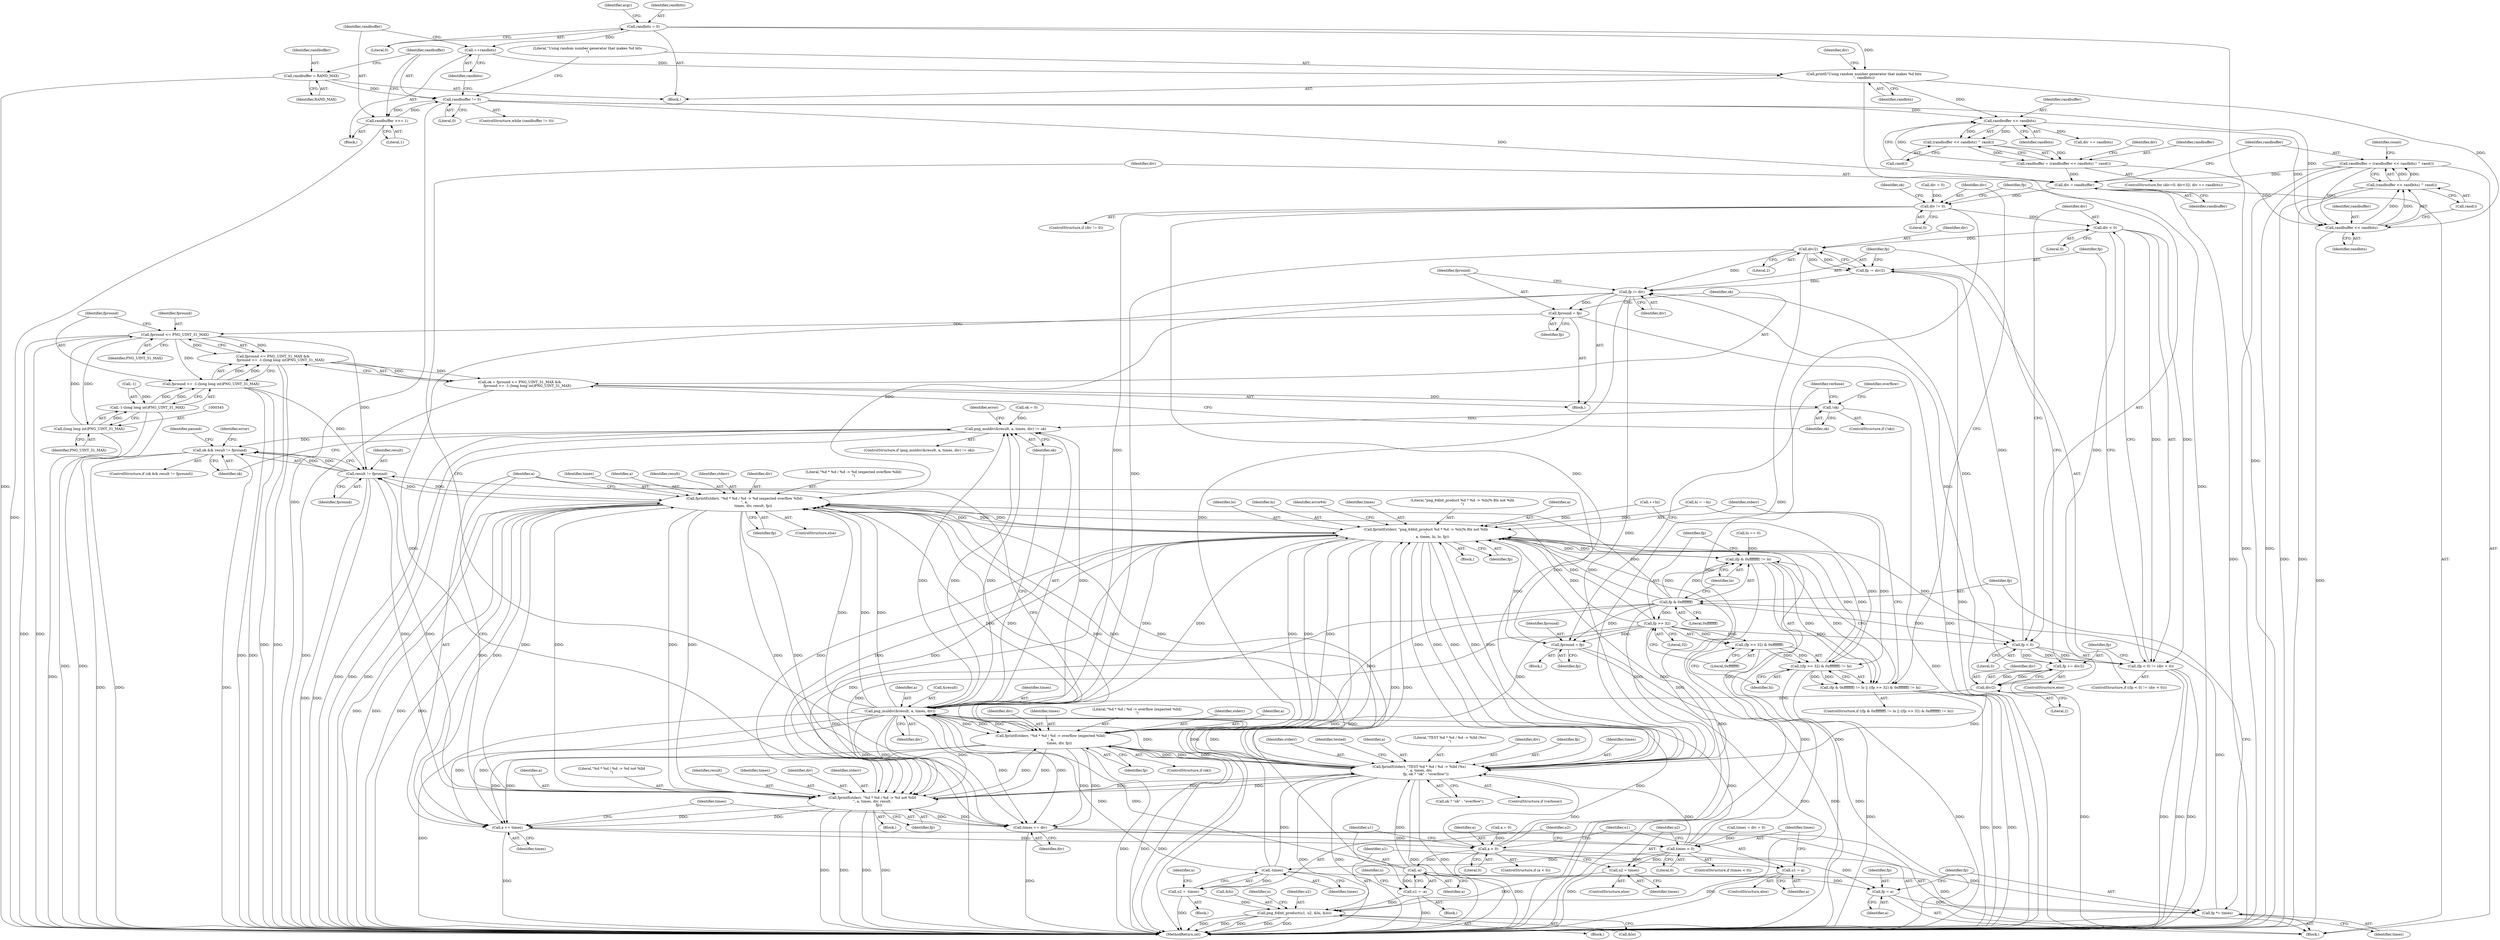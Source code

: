 digraph "0_Android_9d4853418ab2f754c2b63e091c29c5529b8b86ca_155@API" {
"1000435" [label="(Call,div = randbuffer)"];
"1000438" [label="(Call,randbuffer = (randbuffer << randbits) ^ rand())"];
"1000440" [label="(Call,(randbuffer << randbits) ^ rand())"];
"1000441" [label="(Call,randbuffer << randbits)"];
"1000160" [label="(Call,randbuffer != 0)"];
"1000156" [label="(Call,randbuffer = RAND_MAX)"];
"1000166" [label="(Call,randbuffer >>= 1)"];
"1000182" [label="(Call,randbuffer = (randbuffer << randbits) ^ rand())"];
"1000184" [label="(Call,(randbuffer << randbits) ^ rand())"];
"1000185" [label="(Call,randbuffer << randbits)"];
"1000169" [label="(Call,printf(\"Using random number generator that makes %d bits\n\", randbits))"];
"1000135" [label="(Call,randbits = 0)"];
"1000164" [label="(Call,++randbits)"];
"1000304" [label="(Call,div != 0)"];
"1000313" [label="(Call,div < 0)"];
"1000309" [label="(Call,(fp < 0) != (div < 0))"];
"1000318" [label="(Call,div/2)"];
"1000316" [label="(Call,fp -= div/2)"];
"1000327" [label="(Call,fp /= div)"];
"1000330" [label="(Call,fpround = fp)"];
"1000336" [label="(Call,fpround <= PNG_UINT_31_MAX)"];
"1000335" [label="(Call,fpround <= PNG_UINT_31_MAX &&\n              fpround >= -1-(long long int)PNG_UINT_31_MAX)"];
"1000333" [label="(Call,ok = fpround <= PNG_UINT_31_MAX &&\n              fpround >= -1-(long long int)PNG_UINT_31_MAX)"];
"1000348" [label="(Call,!ok)"];
"1000379" [label="(Call,png_muldiv(&result, a, times, div) != ok)"];
"1000410" [label="(Call,ok && result != fpround)"];
"1000339" [label="(Call,fpround >= -1-(long long int)PNG_UINT_31_MAX)"];
"1000412" [label="(Call,result != fpround)"];
"1000400" [label="(Call,fprintf(stderr, \"%d * %d / %d -> %d (expected overflow %lld)\n\", a,\n                times, div, result, fp))"];
"1000293" [label="(Call,fprintf(stderr, \"png_64bit_product %d * %d -> %lx|%.8lx not %llx\n\",\n            a, times, hi, lo, fp))"];
"1000280" [label="(Call,(fp & 0xffffffff) != lo)"];
"1000279" [label="(Call,(fp & 0xffffffff) != lo || ((fp >> 32) & 0xffffffff) != hi)"];
"1000285" [label="(Call,((fp >> 32) & 0xffffffff) != hi)"];
"1000310" [label="(Call,fp < 0)"];
"1000322" [label="(Call,fp += div/2)"];
"1000360" [label="(Call,fpround = fp)"];
"1000365" [label="(Call,fprintf(stderr, \"TEST %d * %d / %d -> %lld (%s)\n\", a, times, div,\n            fp, ok ? \"ok\" : \"overflow\"))"];
"1000380" [label="(Call,png_muldiv(&result, a, times, div))"];
"1000392" [label="(Call,fprintf(stderr, \"%d * %d / %d -> overflow (expected %lld)\n\", a,\n                times, div, fp))"];
"1000418" [label="(Call,fprintf(stderr, \"%d * %d / %d -> %d not %lld\n\", a, times, div, result,\n            fp))"];
"1000429" [label="(Call,a += times)"];
"1000213" [label="(Call,a < 0)"];
"1000219" [label="(Call,-a)"];
"1000217" [label="(Call,u1 = -a)"];
"1000245" [label="(Call,png_64bit_product(u1, u2, &hi, &lo))"];
"1000272" [label="(Call,fp = a)"];
"1000275" [label="(Call,fp *= times)"];
"1000281" [label="(Call,fp & 0xffffffff)"];
"1000287" [label="(Call,fp >> 32)"];
"1000286" [label="(Call,(fp >> 32) & 0xffffffff)"];
"1000225" [label="(Call,u1 = a)"];
"1000432" [label="(Call,times += div)"];
"1000229" [label="(Call,times < 0)"];
"1000235" [label="(Call,-times)"];
"1000233" [label="(Call,u2 = -times)"];
"1000242" [label="(Call,u2 = times)"];
"1000344" [label="(Call,(long long int)PNG_UINT_31_MAX)"];
"1000341" [label="(Call,-1-(long long int)PNG_UINT_31_MAX)"];
"1000324" [label="(Call,div/2)"];
"1000431" [label="(Identifier,times)"];
"1000414" [label="(Identifier,fpround)"];
"1000340" [label="(Identifier,fpround)"];
"1000443" [label="(Identifier,randbits)"];
"1000225" [label="(Call,u1 = a)"];
"1000276" [label="(Identifier,fp)"];
"1000438" [label="(Call,randbuffer = (randbuffer << randbits) ^ rand())"];
"1000172" [label="(ControlStructure,for (div=0; div<32; div += randbits))"];
"1000430" [label="(Identifier,a)"];
"1000435" [label="(Call,div = randbuffer)"];
"1000281" [label="(Call,fp & 0xffffffff)"];
"1000113" [label="(Block,)"];
"1000270" [label="(Call,++hi)"];
"1000234" [label="(Identifier,u2)"];
"1000180" [label="(Identifier,div)"];
"1000162" [label="(Literal,0)"];
"1000248" [label="(Call,&hi)"];
"1000314" [label="(Identifier,div)"];
"1000351" [label="(Identifier,overflow)"];
"1000194" [label="(Call,div = 0)"];
"1000219" [label="(Call,-a)"];
"1000334" [label="(Identifier,ok)"];
"1000198" [label="(Block,)"];
"1000378" [label="(ControlStructure,if (png_muldiv(&result, a, times, div) != ok))"];
"1000215" [label="(Literal,0)"];
"1000137" [label="(Literal,0)"];
"1000263" [label="(Call,hi = ~hi)"];
"1000407" [label="(Identifier,fp)"];
"1000423" [label="(Identifier,div)"];
"1000242" [label="(Call,u2 = times)"];
"1000419" [label="(Identifier,stderr)"];
"1000417" [label="(Identifier,error)"];
"1000280" [label="(Call,(fp & 0xffffffff) != lo)"];
"1000436" [label="(Identifier,div)"];
"1000397" [label="(Identifier,div)"];
"1000458" [label="(MethodReturn,int)"];
"1000212" [label="(ControlStructure,if (a < 0))"];
"1000253" [label="(Identifier,n)"];
"1000188" [label="(Call,rand())"];
"1000355" [label="(Identifier,ok)"];
"1000403" [label="(Identifier,a)"];
"1000311" [label="(Identifier,fp)"];
"1000321" [label="(ControlStructure,else)"];
"1000421" [label="(Identifier,a)"];
"1000384" [label="(Identifier,times)"];
"1000226" [label="(Identifier,u1)"];
"1000285" [label="(Call,((fp >> 32) & 0xffffffff) != hi)"];
"1000275" [label="(Call,fp *= times)"];
"1000406" [label="(Identifier,result)"];
"1000377" [label="(Identifier,tested)"];
"1000224" [label="(ControlStructure,else)"];
"1000182" [label="(Call,randbuffer = (randbuffer << randbits) ^ rand())"];
"1000320" [label="(Literal,2)"];
"1000361" [label="(Identifier,fpround)"];
"1000368" [label="(Identifier,a)"];
"1000447" [label="(Identifier,count)"];
"1000246" [label="(Identifier,u1)"];
"1000243" [label="(Identifier,u2)"];
"1000316" [label="(Call,fp -= div/2)"];
"1000367" [label="(Literal,\"TEST %d * %d / %d -> %lld (%s)\n\")"];
"1000165" [label="(Identifier,randbits)"];
"1000309" [label="(Call,(fp < 0) != (div < 0))"];
"1000331" [label="(Identifier,fpround)"];
"1000222" [label="(Identifier,n)"];
"1000362" [label="(Identifier,fp)"];
"1000279" [label="(Call,(fp & 0xffffffff) != lo || ((fp >> 32) & 0xffffffff) != hi)"];
"1000247" [label="(Identifier,u2)"];
"1000289" [label="(Literal,32)"];
"1000342" [label="(Call,-1)"];
"1000313" [label="(Call,div < 0)"];
"1000216" [label="(Block,)"];
"1000360" [label="(Call,fpround = fp)"];
"1000434" [label="(Identifier,div)"];
"1000439" [label="(Identifier,randbuffer)"];
"1000442" [label="(Identifier,randbuffer)"];
"1000372" [label="(Call,ok ? \"ok\" : \"overflow\")"];
"1000319" [label="(Identifier,div)"];
"1000326" [label="(Literal,2)"];
"1000145" [label="(Identifier,argc)"];
"1000415" [label="(Block,)"];
"1000433" [label="(Identifier,times)"];
"1000168" [label="(Literal,1)"];
"1000401" [label="(Identifier,stderr)"];
"1000429" [label="(Call,a += times)"];
"1000357" [label="(Block,)"];
"1000220" [label="(Identifier,a)"];
"1000161" [label="(Identifier,randbuffer)"];
"1000304" [label="(Call,div != 0)"];
"1000286" [label="(Call,(fp >> 32) & 0xffffffff)"];
"1000156" [label="(Call,randbuffer = RAND_MAX)"];
"1000273" [label="(Identifier,fp)"];
"1000227" [label="(Identifier,a)"];
"1000312" [label="(Literal,0)"];
"1000315" [label="(Literal,0)"];
"1000370" [label="(Identifier,div)"];
"1000267" [label="(Call,lo == 0)"];
"1000338" [label="(Identifier,PNG_UINT_31_MAX)"];
"1000163" [label="(Block,)"];
"1000392" [label="(Call,fprintf(stderr, \"%d * %d / %d -> overflow (expected %lld)\n\", a,\n                times, div, fp))"];
"1000441" [label="(Call,randbuffer << randbits)"];
"1000250" [label="(Call,&lo)"];
"1000432" [label="(Call,times += div)"];
"1000297" [label="(Identifier,times)"];
"1000328" [label="(Identifier,fp)"];
"1000396" [label="(Identifier,times)"];
"1000327" [label="(Call,fp /= div)"];
"1000295" [label="(Literal,\"png_64bit_product %d * %d -> %lx|%.8lx not %llx\n\")"];
"1000440" [label="(Call,(randbuffer << randbits) ^ rand())"];
"1000332" [label="(Identifier,fp)"];
"1000333" [label="(Call,ok = fpround <= PNG_UINT_31_MAX &&\n              fpround >= -1-(long long int)PNG_UINT_31_MAX)"];
"1000278" [label="(ControlStructure,if ((fp & 0xffffffff) != lo || ((fp >> 32) & 0xffffffff) != hi))"];
"1000192" [label="(Call,times = div = 0)"];
"1000383" [label="(Identifier,a)"];
"1000318" [label="(Call,div/2)"];
"1000228" [label="(ControlStructure,if (times < 0))"];
"1000236" [label="(Identifier,times)"];
"1000277" [label="(Identifier,times)"];
"1000230" [label="(Identifier,times)"];
"1000187" [label="(Identifier,randbits)"];
"1000411" [label="(Identifier,ok)"];
"1000418" [label="(Call,fprintf(stderr, \"%d * %d / %d -> %d not %lld\n\", a, times, div, result,\n            fp))"];
"1000233" [label="(Call,u2 = -times)"];
"1000294" [label="(Identifier,stderr)"];
"1000282" [label="(Identifier,fp)"];
"1000158" [label="(Identifier,RAND_MAX)"];
"1000305" [label="(Identifier,div)"];
"1000363" [label="(ControlStructure,if (verbose))"];
"1000292" [label="(Block,)"];
"1000232" [label="(Block,)"];
"1000335" [label="(Call,fpround <= PNG_UINT_31_MAX &&\n              fpround >= -1-(long long int)PNG_UINT_31_MAX)"];
"1000274" [label="(Identifier,a)"];
"1000218" [label="(Identifier,u1)"];
"1000380" [label="(Call,png_muldiv(&result, a, times, div))"];
"1000164" [label="(Call,++randbits)"];
"1000365" [label="(Call,fprintf(stderr, \"TEST %d * %d / %d -> %lld (%s)\n\", a, times, div,\n            fp, ok ? \"ok\" : \"overflow\"))"];
"1000324" [label="(Call,div/2)"];
"1000245" [label="(Call,png_64bit_product(u1, u2, &hi, &lo))"];
"1000171" [label="(Identifier,randbits)"];
"1000235" [label="(Call,-times)"];
"1000371" [label="(Identifier,fp)"];
"1000325" [label="(Identifier,div)"];
"1000308" [label="(ControlStructure,if ((fp < 0) != (div < 0)))"];
"1000238" [label="(Identifier,n)"];
"1000135" [label="(Call,randbits = 0)"];
"1000420" [label="(Literal,\"%d * %d / %d -> %d not %lld\n\")"];
"1000214" [label="(Identifier,a)"];
"1000136" [label="(Identifier,randbits)"];
"1000307" [label="(Block,)"];
"1000369" [label="(Identifier,times)"];
"1000184" [label="(Call,(randbuffer << randbits) ^ rand())"];
"1000410" [label="(Call,ok && result != fpround)"];
"1000244" [label="(Identifier,times)"];
"1000229" [label="(Call,times < 0)"];
"1000405" [label="(Identifier,div)"];
"1000166" [label="(Call,randbuffer >>= 1)"];
"1000398" [label="(Identifier,fp)"];
"1000348" [label="(Call,!ok)"];
"1000272" [label="(Call,fp = a)"];
"1000341" [label="(Call,-1-(long long int)PNG_UINT_31_MAX)"];
"1000339" [label="(Call,fpround >= -1-(long long int)PNG_UINT_31_MAX)"];
"1000170" [label="(Literal,\"Using random number generator that makes %d bits\n\")"];
"1000186" [label="(Identifier,randbuffer)"];
"1000389" [label="(Identifier,error)"];
"1000409" [label="(ControlStructure,if (ok && result != fpround))"];
"1000293" [label="(Call,fprintf(stderr, \"png_64bit_product %d * %d -> %lx|%.8lx not %llx\n\",\n            a, times, hi, lo, fp))"];
"1000300" [label="(Identifier,fp)"];
"1000306" [label="(Literal,0)"];
"1000379" [label="(Call,png_muldiv(&result, a, times, div) != ok)"];
"1000444" [label="(Call,rand())"];
"1000160" [label="(Call,randbuffer != 0)"];
"1000283" [label="(Literal,0xffffffff)"];
"1000425" [label="(Identifier,fp)"];
"1000241" [label="(ControlStructure,else)"];
"1000346" [label="(Identifier,PNG_UINT_31_MAX)"];
"1000428" [label="(Identifier,passed)"];
"1000322" [label="(Call,fp += div/2)"];
"1000349" [label="(Identifier,ok)"];
"1000413" [label="(Identifier,result)"];
"1000185" [label="(Call,randbuffer << randbits)"];
"1000330" [label="(Call,fpround = fp)"];
"1000157" [label="(Identifier,randbuffer)"];
"1000354" [label="(Call,ok = 0)"];
"1000381" [label="(Call,&result)"];
"1000179" [label="(Call,div += randbits)"];
"1000394" [label="(Literal,\"%d * %d / %d -> overflow (expected %lld)\n\")"];
"1000393" [label="(Identifier,stderr)"];
"1000288" [label="(Identifier,fp)"];
"1000183" [label="(Identifier,randbuffer)"];
"1000329" [label="(Identifier,div)"];
"1000296" [label="(Identifier,a)"];
"1000317" [label="(Identifier,fp)"];
"1000290" [label="(Literal,0xffffffff)"];
"1000231" [label="(Literal,0)"];
"1000336" [label="(Call,fpround <= PNG_UINT_31_MAX)"];
"1000402" [label="(Literal,\"%d * %d / %d -> %d (expected overflow %lld)\n\")"];
"1000399" [label="(ControlStructure,else)"];
"1000299" [label="(Identifier,lo)"];
"1000291" [label="(Identifier,hi)"];
"1000310" [label="(Call,fp < 0)"];
"1000298" [label="(Identifier,hi)"];
"1000303" [label="(ControlStructure,if (div != 0))"];
"1000424" [label="(Identifier,result)"];
"1000412" [label="(Call,result != fpround)"];
"1000169" [label="(Call,printf(\"Using random number generator that makes %d bits\n\", randbits))"];
"1000395" [label="(Identifier,a)"];
"1000437" [label="(Identifier,randbuffer)"];
"1000404" [label="(Identifier,times)"];
"1000205" [label="(Block,)"];
"1000386" [label="(Identifier,ok)"];
"1000323" [label="(Identifier,fp)"];
"1000284" [label="(Identifier,lo)"];
"1000390" [label="(ControlStructure,if (ok))"];
"1000174" [label="(Identifier,div)"];
"1000337" [label="(Identifier,fpround)"];
"1000159" [label="(ControlStructure,while (randbuffer != 0))"];
"1000344" [label="(Call,(long long int)PNG_UINT_31_MAX)"];
"1000213" [label="(Call,a < 0)"];
"1000217" [label="(Call,u1 = -a)"];
"1000347" [label="(ControlStructure,if (!ok))"];
"1000302" [label="(Identifier,error64)"];
"1000366" [label="(Identifier,stderr)"];
"1000385" [label="(Identifier,div)"];
"1000189" [label="(Call,a = 0)"];
"1000287" [label="(Call,fp >> 32)"];
"1000167" [label="(Identifier,randbuffer)"];
"1000400" [label="(Call,fprintf(stderr, \"%d * %d / %d -> %d (expected overflow %lld)\n\", a,\n                times, div, result, fp))"];
"1000364" [label="(Identifier,verbose)"];
"1000422" [label="(Identifier,times)"];
"1000435" -> "1000198"  [label="AST: "];
"1000435" -> "1000437"  [label="CFG: "];
"1000436" -> "1000435"  [label="AST: "];
"1000437" -> "1000435"  [label="AST: "];
"1000439" -> "1000435"  [label="CFG: "];
"1000435" -> "1000458"  [label="DDG: "];
"1000435" -> "1000304"  [label="DDG: "];
"1000438" -> "1000435"  [label="DDG: "];
"1000160" -> "1000435"  [label="DDG: "];
"1000182" -> "1000435"  [label="DDG: "];
"1000438" -> "1000198"  [label="AST: "];
"1000438" -> "1000440"  [label="CFG: "];
"1000439" -> "1000438"  [label="AST: "];
"1000440" -> "1000438"  [label="AST: "];
"1000447" -> "1000438"  [label="CFG: "];
"1000438" -> "1000458"  [label="DDG: "];
"1000438" -> "1000458"  [label="DDG: "];
"1000440" -> "1000438"  [label="DDG: "];
"1000440" -> "1000438"  [label="DDG: "];
"1000438" -> "1000441"  [label="DDG: "];
"1000440" -> "1000444"  [label="CFG: "];
"1000441" -> "1000440"  [label="AST: "];
"1000444" -> "1000440"  [label="AST: "];
"1000440" -> "1000458"  [label="DDG: "];
"1000440" -> "1000458"  [label="DDG: "];
"1000441" -> "1000440"  [label="DDG: "];
"1000441" -> "1000440"  [label="DDG: "];
"1000441" -> "1000443"  [label="CFG: "];
"1000442" -> "1000441"  [label="AST: "];
"1000443" -> "1000441"  [label="AST: "];
"1000444" -> "1000441"  [label="CFG: "];
"1000441" -> "1000458"  [label="DDG: "];
"1000160" -> "1000441"  [label="DDG: "];
"1000182" -> "1000441"  [label="DDG: "];
"1000169" -> "1000441"  [label="DDG: "];
"1000185" -> "1000441"  [label="DDG: "];
"1000160" -> "1000159"  [label="AST: "];
"1000160" -> "1000162"  [label="CFG: "];
"1000161" -> "1000160"  [label="AST: "];
"1000162" -> "1000160"  [label="AST: "];
"1000165" -> "1000160"  [label="CFG: "];
"1000170" -> "1000160"  [label="CFG: "];
"1000160" -> "1000458"  [label="DDG: "];
"1000156" -> "1000160"  [label="DDG: "];
"1000166" -> "1000160"  [label="DDG: "];
"1000160" -> "1000166"  [label="DDG: "];
"1000160" -> "1000185"  [label="DDG: "];
"1000156" -> "1000113"  [label="AST: "];
"1000156" -> "1000158"  [label="CFG: "];
"1000157" -> "1000156"  [label="AST: "];
"1000158" -> "1000156"  [label="AST: "];
"1000161" -> "1000156"  [label="CFG: "];
"1000156" -> "1000458"  [label="DDG: "];
"1000166" -> "1000163"  [label="AST: "];
"1000166" -> "1000168"  [label="CFG: "];
"1000167" -> "1000166"  [label="AST: "];
"1000168" -> "1000166"  [label="AST: "];
"1000161" -> "1000166"  [label="CFG: "];
"1000166" -> "1000458"  [label="DDG: "];
"1000182" -> "1000172"  [label="AST: "];
"1000182" -> "1000184"  [label="CFG: "];
"1000183" -> "1000182"  [label="AST: "];
"1000184" -> "1000182"  [label="AST: "];
"1000180" -> "1000182"  [label="CFG: "];
"1000184" -> "1000182"  [label="DDG: "];
"1000184" -> "1000182"  [label="DDG: "];
"1000182" -> "1000185"  [label="DDG: "];
"1000184" -> "1000188"  [label="CFG: "];
"1000185" -> "1000184"  [label="AST: "];
"1000188" -> "1000184"  [label="AST: "];
"1000185" -> "1000184"  [label="DDG: "];
"1000185" -> "1000184"  [label="DDG: "];
"1000185" -> "1000187"  [label="CFG: "];
"1000186" -> "1000185"  [label="AST: "];
"1000187" -> "1000185"  [label="AST: "];
"1000188" -> "1000185"  [label="CFG: "];
"1000185" -> "1000179"  [label="DDG: "];
"1000169" -> "1000185"  [label="DDG: "];
"1000169" -> "1000113"  [label="AST: "];
"1000169" -> "1000171"  [label="CFG: "];
"1000170" -> "1000169"  [label="AST: "];
"1000171" -> "1000169"  [label="AST: "];
"1000174" -> "1000169"  [label="CFG: "];
"1000169" -> "1000458"  [label="DDG: "];
"1000135" -> "1000169"  [label="DDG: "];
"1000164" -> "1000169"  [label="DDG: "];
"1000135" -> "1000113"  [label="AST: "];
"1000135" -> "1000137"  [label="CFG: "];
"1000136" -> "1000135"  [label="AST: "];
"1000137" -> "1000135"  [label="AST: "];
"1000145" -> "1000135"  [label="CFG: "];
"1000135" -> "1000458"  [label="DDG: "];
"1000135" -> "1000164"  [label="DDG: "];
"1000164" -> "1000163"  [label="AST: "];
"1000164" -> "1000165"  [label="CFG: "];
"1000165" -> "1000164"  [label="AST: "];
"1000167" -> "1000164"  [label="CFG: "];
"1000304" -> "1000303"  [label="AST: "];
"1000304" -> "1000306"  [label="CFG: "];
"1000305" -> "1000304"  [label="AST: "];
"1000306" -> "1000304"  [label="AST: "];
"1000311" -> "1000304"  [label="CFG: "];
"1000355" -> "1000304"  [label="CFG: "];
"1000304" -> "1000458"  [label="DDG: "];
"1000194" -> "1000304"  [label="DDG: "];
"1000304" -> "1000313"  [label="DDG: "];
"1000304" -> "1000365"  [label="DDG: "];
"1000304" -> "1000380"  [label="DDG: "];
"1000313" -> "1000309"  [label="AST: "];
"1000313" -> "1000315"  [label="CFG: "];
"1000314" -> "1000313"  [label="AST: "];
"1000315" -> "1000313"  [label="AST: "];
"1000309" -> "1000313"  [label="CFG: "];
"1000313" -> "1000309"  [label="DDG: "];
"1000313" -> "1000309"  [label="DDG: "];
"1000313" -> "1000318"  [label="DDG: "];
"1000313" -> "1000324"  [label="DDG: "];
"1000309" -> "1000308"  [label="AST: "];
"1000310" -> "1000309"  [label="AST: "];
"1000317" -> "1000309"  [label="CFG: "];
"1000323" -> "1000309"  [label="CFG: "];
"1000309" -> "1000458"  [label="DDG: "];
"1000309" -> "1000458"  [label="DDG: "];
"1000309" -> "1000458"  [label="DDG: "];
"1000310" -> "1000309"  [label="DDG: "];
"1000310" -> "1000309"  [label="DDG: "];
"1000318" -> "1000316"  [label="AST: "];
"1000318" -> "1000320"  [label="CFG: "];
"1000319" -> "1000318"  [label="AST: "];
"1000320" -> "1000318"  [label="AST: "];
"1000316" -> "1000318"  [label="CFG: "];
"1000318" -> "1000316"  [label="DDG: "];
"1000318" -> "1000316"  [label="DDG: "];
"1000318" -> "1000327"  [label="DDG: "];
"1000318" -> "1000365"  [label="DDG: "];
"1000318" -> "1000380"  [label="DDG: "];
"1000316" -> "1000308"  [label="AST: "];
"1000317" -> "1000316"  [label="AST: "];
"1000328" -> "1000316"  [label="CFG: "];
"1000316" -> "1000458"  [label="DDG: "];
"1000310" -> "1000316"  [label="DDG: "];
"1000316" -> "1000327"  [label="DDG: "];
"1000327" -> "1000307"  [label="AST: "];
"1000327" -> "1000329"  [label="CFG: "];
"1000328" -> "1000327"  [label="AST: "];
"1000329" -> "1000327"  [label="AST: "];
"1000331" -> "1000327"  [label="CFG: "];
"1000324" -> "1000327"  [label="DDG: "];
"1000322" -> "1000327"  [label="DDG: "];
"1000327" -> "1000330"  [label="DDG: "];
"1000327" -> "1000365"  [label="DDG: "];
"1000327" -> "1000392"  [label="DDG: "];
"1000327" -> "1000400"  [label="DDG: "];
"1000327" -> "1000418"  [label="DDG: "];
"1000330" -> "1000307"  [label="AST: "];
"1000330" -> "1000332"  [label="CFG: "];
"1000331" -> "1000330"  [label="AST: "];
"1000332" -> "1000330"  [label="AST: "];
"1000334" -> "1000330"  [label="CFG: "];
"1000330" -> "1000458"  [label="DDG: "];
"1000330" -> "1000336"  [label="DDG: "];
"1000336" -> "1000335"  [label="AST: "];
"1000336" -> "1000338"  [label="CFG: "];
"1000337" -> "1000336"  [label="AST: "];
"1000338" -> "1000336"  [label="AST: "];
"1000340" -> "1000336"  [label="CFG: "];
"1000335" -> "1000336"  [label="CFG: "];
"1000336" -> "1000458"  [label="DDG: "];
"1000336" -> "1000458"  [label="DDG: "];
"1000336" -> "1000335"  [label="DDG: "];
"1000336" -> "1000335"  [label="DDG: "];
"1000344" -> "1000336"  [label="DDG: "];
"1000336" -> "1000339"  [label="DDG: "];
"1000336" -> "1000344"  [label="DDG: "];
"1000336" -> "1000412"  [label="DDG: "];
"1000335" -> "1000333"  [label="AST: "];
"1000335" -> "1000339"  [label="CFG: "];
"1000339" -> "1000335"  [label="AST: "];
"1000333" -> "1000335"  [label="CFG: "];
"1000335" -> "1000458"  [label="DDG: "];
"1000335" -> "1000458"  [label="DDG: "];
"1000335" -> "1000333"  [label="DDG: "];
"1000335" -> "1000333"  [label="DDG: "];
"1000339" -> "1000335"  [label="DDG: "];
"1000339" -> "1000335"  [label="DDG: "];
"1000333" -> "1000307"  [label="AST: "];
"1000334" -> "1000333"  [label="AST: "];
"1000349" -> "1000333"  [label="CFG: "];
"1000333" -> "1000458"  [label="DDG: "];
"1000333" -> "1000348"  [label="DDG: "];
"1000348" -> "1000347"  [label="AST: "];
"1000348" -> "1000349"  [label="CFG: "];
"1000349" -> "1000348"  [label="AST: "];
"1000351" -> "1000348"  [label="CFG: "];
"1000364" -> "1000348"  [label="CFG: "];
"1000348" -> "1000458"  [label="DDG: "];
"1000348" -> "1000379"  [label="DDG: "];
"1000379" -> "1000378"  [label="AST: "];
"1000379" -> "1000386"  [label="CFG: "];
"1000380" -> "1000379"  [label="AST: "];
"1000386" -> "1000379"  [label="AST: "];
"1000389" -> "1000379"  [label="CFG: "];
"1000411" -> "1000379"  [label="CFG: "];
"1000379" -> "1000458"  [label="DDG: "];
"1000379" -> "1000458"  [label="DDG: "];
"1000379" -> "1000458"  [label="DDG: "];
"1000380" -> "1000379"  [label="DDG: "];
"1000380" -> "1000379"  [label="DDG: "];
"1000380" -> "1000379"  [label="DDG: "];
"1000380" -> "1000379"  [label="DDG: "];
"1000354" -> "1000379"  [label="DDG: "];
"1000379" -> "1000410"  [label="DDG: "];
"1000410" -> "1000409"  [label="AST: "];
"1000410" -> "1000411"  [label="CFG: "];
"1000410" -> "1000412"  [label="CFG: "];
"1000411" -> "1000410"  [label="AST: "];
"1000412" -> "1000410"  [label="AST: "];
"1000417" -> "1000410"  [label="CFG: "];
"1000428" -> "1000410"  [label="CFG: "];
"1000410" -> "1000458"  [label="DDG: "];
"1000410" -> "1000458"  [label="DDG: "];
"1000410" -> "1000458"  [label="DDG: "];
"1000412" -> "1000410"  [label="DDG: "];
"1000412" -> "1000410"  [label="DDG: "];
"1000339" -> "1000341"  [label="CFG: "];
"1000340" -> "1000339"  [label="AST: "];
"1000341" -> "1000339"  [label="AST: "];
"1000339" -> "1000458"  [label="DDG: "];
"1000339" -> "1000458"  [label="DDG: "];
"1000341" -> "1000339"  [label="DDG: "];
"1000341" -> "1000339"  [label="DDG: "];
"1000339" -> "1000412"  [label="DDG: "];
"1000412" -> "1000414"  [label="CFG: "];
"1000413" -> "1000412"  [label="AST: "];
"1000414" -> "1000412"  [label="AST: "];
"1000412" -> "1000458"  [label="DDG: "];
"1000412" -> "1000458"  [label="DDG: "];
"1000412" -> "1000400"  [label="DDG: "];
"1000400" -> "1000412"  [label="DDG: "];
"1000418" -> "1000412"  [label="DDG: "];
"1000360" -> "1000412"  [label="DDG: "];
"1000412" -> "1000418"  [label="DDG: "];
"1000400" -> "1000399"  [label="AST: "];
"1000400" -> "1000407"  [label="CFG: "];
"1000401" -> "1000400"  [label="AST: "];
"1000402" -> "1000400"  [label="AST: "];
"1000403" -> "1000400"  [label="AST: "];
"1000404" -> "1000400"  [label="AST: "];
"1000405" -> "1000400"  [label="AST: "];
"1000406" -> "1000400"  [label="AST: "];
"1000407" -> "1000400"  [label="AST: "];
"1000430" -> "1000400"  [label="CFG: "];
"1000400" -> "1000458"  [label="DDG: "];
"1000400" -> "1000458"  [label="DDG: "];
"1000400" -> "1000458"  [label="DDG: "];
"1000400" -> "1000458"  [label="DDG: "];
"1000400" -> "1000293"  [label="DDG: "];
"1000400" -> "1000365"  [label="DDG: "];
"1000400" -> "1000392"  [label="DDG: "];
"1000293" -> "1000400"  [label="DDG: "];
"1000293" -> "1000400"  [label="DDG: "];
"1000392" -> "1000400"  [label="DDG: "];
"1000365" -> "1000400"  [label="DDG: "];
"1000365" -> "1000400"  [label="DDG: "];
"1000418" -> "1000400"  [label="DDG: "];
"1000418" -> "1000400"  [label="DDG: "];
"1000380" -> "1000400"  [label="DDG: "];
"1000380" -> "1000400"  [label="DDG: "];
"1000380" -> "1000400"  [label="DDG: "];
"1000281" -> "1000400"  [label="DDG: "];
"1000287" -> "1000400"  [label="DDG: "];
"1000400" -> "1000418"  [label="DDG: "];
"1000400" -> "1000418"  [label="DDG: "];
"1000400" -> "1000429"  [label="DDG: "];
"1000400" -> "1000429"  [label="DDG: "];
"1000400" -> "1000432"  [label="DDG: "];
"1000400" -> "1000432"  [label="DDG: "];
"1000293" -> "1000292"  [label="AST: "];
"1000293" -> "1000300"  [label="CFG: "];
"1000294" -> "1000293"  [label="AST: "];
"1000295" -> "1000293"  [label="AST: "];
"1000296" -> "1000293"  [label="AST: "];
"1000297" -> "1000293"  [label="AST: "];
"1000298" -> "1000293"  [label="AST: "];
"1000299" -> "1000293"  [label="AST: "];
"1000300" -> "1000293"  [label="AST: "];
"1000302" -> "1000293"  [label="CFG: "];
"1000293" -> "1000458"  [label="DDG: "];
"1000293" -> "1000458"  [label="DDG: "];
"1000293" -> "1000458"  [label="DDG: "];
"1000293" -> "1000458"  [label="DDG: "];
"1000293" -> "1000280"  [label="DDG: "];
"1000293" -> "1000285"  [label="DDG: "];
"1000392" -> "1000293"  [label="DDG: "];
"1000365" -> "1000293"  [label="DDG: "];
"1000418" -> "1000293"  [label="DDG: "];
"1000219" -> "1000293"  [label="DDG: "];
"1000213" -> "1000293"  [label="DDG: "];
"1000235" -> "1000293"  [label="DDG: "];
"1000229" -> "1000293"  [label="DDG: "];
"1000263" -> "1000293"  [label="DDG: "];
"1000270" -> "1000293"  [label="DDG: "];
"1000285" -> "1000293"  [label="DDG: "];
"1000280" -> "1000293"  [label="DDG: "];
"1000281" -> "1000293"  [label="DDG: "];
"1000287" -> "1000293"  [label="DDG: "];
"1000293" -> "1000310"  [label="DDG: "];
"1000293" -> "1000360"  [label="DDG: "];
"1000293" -> "1000365"  [label="DDG: "];
"1000293" -> "1000365"  [label="DDG: "];
"1000293" -> "1000365"  [label="DDG: "];
"1000293" -> "1000365"  [label="DDG: "];
"1000293" -> "1000380"  [label="DDG: "];
"1000293" -> "1000380"  [label="DDG: "];
"1000293" -> "1000392"  [label="DDG: "];
"1000293" -> "1000392"  [label="DDG: "];
"1000293" -> "1000418"  [label="DDG: "];
"1000293" -> "1000418"  [label="DDG: "];
"1000280" -> "1000279"  [label="AST: "];
"1000280" -> "1000284"  [label="CFG: "];
"1000281" -> "1000280"  [label="AST: "];
"1000284" -> "1000280"  [label="AST: "];
"1000288" -> "1000280"  [label="CFG: "];
"1000279" -> "1000280"  [label="CFG: "];
"1000280" -> "1000458"  [label="DDG: "];
"1000280" -> "1000458"  [label="DDG: "];
"1000280" -> "1000279"  [label="DDG: "];
"1000280" -> "1000279"  [label="DDG: "];
"1000281" -> "1000280"  [label="DDG: "];
"1000281" -> "1000280"  [label="DDG: "];
"1000267" -> "1000280"  [label="DDG: "];
"1000279" -> "1000278"  [label="AST: "];
"1000279" -> "1000285"  [label="CFG: "];
"1000285" -> "1000279"  [label="AST: "];
"1000294" -> "1000279"  [label="CFG: "];
"1000305" -> "1000279"  [label="CFG: "];
"1000279" -> "1000458"  [label="DDG: "];
"1000279" -> "1000458"  [label="DDG: "];
"1000279" -> "1000458"  [label="DDG: "];
"1000285" -> "1000279"  [label="DDG: "];
"1000285" -> "1000279"  [label="DDG: "];
"1000285" -> "1000291"  [label="CFG: "];
"1000286" -> "1000285"  [label="AST: "];
"1000291" -> "1000285"  [label="AST: "];
"1000285" -> "1000458"  [label="DDG: "];
"1000285" -> "1000458"  [label="DDG: "];
"1000286" -> "1000285"  [label="DDG: "];
"1000286" -> "1000285"  [label="DDG: "];
"1000263" -> "1000285"  [label="DDG: "];
"1000270" -> "1000285"  [label="DDG: "];
"1000310" -> "1000312"  [label="CFG: "];
"1000311" -> "1000310"  [label="AST: "];
"1000312" -> "1000310"  [label="AST: "];
"1000314" -> "1000310"  [label="CFG: "];
"1000281" -> "1000310"  [label="DDG: "];
"1000287" -> "1000310"  [label="DDG: "];
"1000310" -> "1000322"  [label="DDG: "];
"1000322" -> "1000321"  [label="AST: "];
"1000322" -> "1000324"  [label="CFG: "];
"1000323" -> "1000322"  [label="AST: "];
"1000324" -> "1000322"  [label="AST: "];
"1000328" -> "1000322"  [label="CFG: "];
"1000322" -> "1000458"  [label="DDG: "];
"1000324" -> "1000322"  [label="DDG: "];
"1000324" -> "1000322"  [label="DDG: "];
"1000360" -> "1000357"  [label="AST: "];
"1000360" -> "1000362"  [label="CFG: "];
"1000361" -> "1000360"  [label="AST: "];
"1000362" -> "1000360"  [label="AST: "];
"1000364" -> "1000360"  [label="CFG: "];
"1000360" -> "1000458"  [label="DDG: "];
"1000360" -> "1000458"  [label="DDG: "];
"1000281" -> "1000360"  [label="DDG: "];
"1000287" -> "1000360"  [label="DDG: "];
"1000365" -> "1000363"  [label="AST: "];
"1000365" -> "1000372"  [label="CFG: "];
"1000366" -> "1000365"  [label="AST: "];
"1000367" -> "1000365"  [label="AST: "];
"1000368" -> "1000365"  [label="AST: "];
"1000369" -> "1000365"  [label="AST: "];
"1000370" -> "1000365"  [label="AST: "];
"1000371" -> "1000365"  [label="AST: "];
"1000372" -> "1000365"  [label="AST: "];
"1000377" -> "1000365"  [label="CFG: "];
"1000365" -> "1000458"  [label="DDG: "];
"1000365" -> "1000458"  [label="DDG: "];
"1000365" -> "1000458"  [label="DDG: "];
"1000365" -> "1000458"  [label="DDG: "];
"1000392" -> "1000365"  [label="DDG: "];
"1000418" -> "1000365"  [label="DDG: "];
"1000219" -> "1000365"  [label="DDG: "];
"1000213" -> "1000365"  [label="DDG: "];
"1000235" -> "1000365"  [label="DDG: "];
"1000229" -> "1000365"  [label="DDG: "];
"1000324" -> "1000365"  [label="DDG: "];
"1000281" -> "1000365"  [label="DDG: "];
"1000287" -> "1000365"  [label="DDG: "];
"1000365" -> "1000380"  [label="DDG: "];
"1000365" -> "1000380"  [label="DDG: "];
"1000365" -> "1000380"  [label="DDG: "];
"1000365" -> "1000392"  [label="DDG: "];
"1000365" -> "1000392"  [label="DDG: "];
"1000365" -> "1000418"  [label="DDG: "];
"1000365" -> "1000418"  [label="DDG: "];
"1000380" -> "1000385"  [label="CFG: "];
"1000381" -> "1000380"  [label="AST: "];
"1000383" -> "1000380"  [label="AST: "];
"1000384" -> "1000380"  [label="AST: "];
"1000385" -> "1000380"  [label="AST: "];
"1000386" -> "1000380"  [label="CFG: "];
"1000380" -> "1000458"  [label="DDG: "];
"1000219" -> "1000380"  [label="DDG: "];
"1000213" -> "1000380"  [label="DDG: "];
"1000235" -> "1000380"  [label="DDG: "];
"1000229" -> "1000380"  [label="DDG: "];
"1000324" -> "1000380"  [label="DDG: "];
"1000380" -> "1000392"  [label="DDG: "];
"1000380" -> "1000392"  [label="DDG: "];
"1000380" -> "1000392"  [label="DDG: "];
"1000380" -> "1000418"  [label="DDG: "];
"1000380" -> "1000418"  [label="DDG: "];
"1000380" -> "1000418"  [label="DDG: "];
"1000380" -> "1000429"  [label="DDG: "];
"1000380" -> "1000429"  [label="DDG: "];
"1000380" -> "1000432"  [label="DDG: "];
"1000380" -> "1000432"  [label="DDG: "];
"1000392" -> "1000390"  [label="AST: "];
"1000392" -> "1000398"  [label="CFG: "];
"1000393" -> "1000392"  [label="AST: "];
"1000394" -> "1000392"  [label="AST: "];
"1000395" -> "1000392"  [label="AST: "];
"1000396" -> "1000392"  [label="AST: "];
"1000397" -> "1000392"  [label="AST: "];
"1000398" -> "1000392"  [label="AST: "];
"1000430" -> "1000392"  [label="CFG: "];
"1000392" -> "1000458"  [label="DDG: "];
"1000392" -> "1000458"  [label="DDG: "];
"1000392" -> "1000458"  [label="DDG: "];
"1000418" -> "1000392"  [label="DDG: "];
"1000281" -> "1000392"  [label="DDG: "];
"1000287" -> "1000392"  [label="DDG: "];
"1000392" -> "1000418"  [label="DDG: "];
"1000392" -> "1000429"  [label="DDG: "];
"1000392" -> "1000429"  [label="DDG: "];
"1000392" -> "1000432"  [label="DDG: "];
"1000392" -> "1000432"  [label="DDG: "];
"1000418" -> "1000415"  [label="AST: "];
"1000418" -> "1000425"  [label="CFG: "];
"1000419" -> "1000418"  [label="AST: "];
"1000420" -> "1000418"  [label="AST: "];
"1000421" -> "1000418"  [label="AST: "];
"1000422" -> "1000418"  [label="AST: "];
"1000423" -> "1000418"  [label="AST: "];
"1000424" -> "1000418"  [label="AST: "];
"1000425" -> "1000418"  [label="AST: "];
"1000430" -> "1000418"  [label="CFG: "];
"1000418" -> "1000458"  [label="DDG: "];
"1000418" -> "1000458"  [label="DDG: "];
"1000418" -> "1000458"  [label="DDG: "];
"1000418" -> "1000458"  [label="DDG: "];
"1000281" -> "1000418"  [label="DDG: "];
"1000287" -> "1000418"  [label="DDG: "];
"1000418" -> "1000429"  [label="DDG: "];
"1000418" -> "1000429"  [label="DDG: "];
"1000418" -> "1000432"  [label="DDG: "];
"1000418" -> "1000432"  [label="DDG: "];
"1000429" -> "1000198"  [label="AST: "];
"1000429" -> "1000431"  [label="CFG: "];
"1000430" -> "1000429"  [label="AST: "];
"1000431" -> "1000429"  [label="AST: "];
"1000433" -> "1000429"  [label="CFG: "];
"1000429" -> "1000458"  [label="DDG: "];
"1000429" -> "1000213"  [label="DDG: "];
"1000213" -> "1000212"  [label="AST: "];
"1000213" -> "1000215"  [label="CFG: "];
"1000214" -> "1000213"  [label="AST: "];
"1000215" -> "1000213"  [label="AST: "];
"1000218" -> "1000213"  [label="CFG: "];
"1000226" -> "1000213"  [label="CFG: "];
"1000213" -> "1000458"  [label="DDG: "];
"1000189" -> "1000213"  [label="DDG: "];
"1000213" -> "1000219"  [label="DDG: "];
"1000213" -> "1000225"  [label="DDG: "];
"1000213" -> "1000272"  [label="DDG: "];
"1000219" -> "1000217"  [label="AST: "];
"1000219" -> "1000220"  [label="CFG: "];
"1000220" -> "1000219"  [label="AST: "];
"1000217" -> "1000219"  [label="CFG: "];
"1000219" -> "1000217"  [label="DDG: "];
"1000219" -> "1000272"  [label="DDG: "];
"1000217" -> "1000216"  [label="AST: "];
"1000218" -> "1000217"  [label="AST: "];
"1000222" -> "1000217"  [label="CFG: "];
"1000217" -> "1000458"  [label="DDG: "];
"1000217" -> "1000245"  [label="DDG: "];
"1000245" -> "1000205"  [label="AST: "];
"1000245" -> "1000250"  [label="CFG: "];
"1000246" -> "1000245"  [label="AST: "];
"1000247" -> "1000245"  [label="AST: "];
"1000248" -> "1000245"  [label="AST: "];
"1000250" -> "1000245"  [label="AST: "];
"1000253" -> "1000245"  [label="CFG: "];
"1000245" -> "1000458"  [label="DDG: "];
"1000245" -> "1000458"  [label="DDG: "];
"1000245" -> "1000458"  [label="DDG: "];
"1000245" -> "1000458"  [label="DDG: "];
"1000245" -> "1000458"  [label="DDG: "];
"1000225" -> "1000245"  [label="DDG: "];
"1000233" -> "1000245"  [label="DDG: "];
"1000242" -> "1000245"  [label="DDG: "];
"1000272" -> "1000198"  [label="AST: "];
"1000272" -> "1000274"  [label="CFG: "];
"1000273" -> "1000272"  [label="AST: "];
"1000274" -> "1000272"  [label="AST: "];
"1000276" -> "1000272"  [label="CFG: "];
"1000272" -> "1000275"  [label="DDG: "];
"1000275" -> "1000198"  [label="AST: "];
"1000275" -> "1000277"  [label="CFG: "];
"1000276" -> "1000275"  [label="AST: "];
"1000277" -> "1000275"  [label="AST: "];
"1000282" -> "1000275"  [label="CFG: "];
"1000235" -> "1000275"  [label="DDG: "];
"1000229" -> "1000275"  [label="DDG: "];
"1000275" -> "1000281"  [label="DDG: "];
"1000281" -> "1000283"  [label="CFG: "];
"1000282" -> "1000281"  [label="AST: "];
"1000283" -> "1000281"  [label="AST: "];
"1000284" -> "1000281"  [label="CFG: "];
"1000281" -> "1000287"  [label="DDG: "];
"1000287" -> "1000286"  [label="AST: "];
"1000287" -> "1000289"  [label="CFG: "];
"1000288" -> "1000287"  [label="AST: "];
"1000289" -> "1000287"  [label="AST: "];
"1000290" -> "1000287"  [label="CFG: "];
"1000287" -> "1000286"  [label="DDG: "];
"1000287" -> "1000286"  [label="DDG: "];
"1000286" -> "1000290"  [label="CFG: "];
"1000290" -> "1000286"  [label="AST: "];
"1000291" -> "1000286"  [label="CFG: "];
"1000286" -> "1000458"  [label="DDG: "];
"1000225" -> "1000224"  [label="AST: "];
"1000225" -> "1000227"  [label="CFG: "];
"1000226" -> "1000225"  [label="AST: "];
"1000227" -> "1000225"  [label="AST: "];
"1000230" -> "1000225"  [label="CFG: "];
"1000432" -> "1000198"  [label="AST: "];
"1000432" -> "1000434"  [label="CFG: "];
"1000433" -> "1000432"  [label="AST: "];
"1000434" -> "1000432"  [label="AST: "];
"1000436" -> "1000432"  [label="CFG: "];
"1000432" -> "1000458"  [label="DDG: "];
"1000432" -> "1000229"  [label="DDG: "];
"1000229" -> "1000228"  [label="AST: "];
"1000229" -> "1000231"  [label="CFG: "];
"1000230" -> "1000229"  [label="AST: "];
"1000231" -> "1000229"  [label="AST: "];
"1000234" -> "1000229"  [label="CFG: "];
"1000243" -> "1000229"  [label="CFG: "];
"1000229" -> "1000458"  [label="DDG: "];
"1000192" -> "1000229"  [label="DDG: "];
"1000229" -> "1000235"  [label="DDG: "];
"1000229" -> "1000242"  [label="DDG: "];
"1000235" -> "1000233"  [label="AST: "];
"1000235" -> "1000236"  [label="CFG: "];
"1000236" -> "1000235"  [label="AST: "];
"1000233" -> "1000235"  [label="CFG: "];
"1000235" -> "1000233"  [label="DDG: "];
"1000233" -> "1000232"  [label="AST: "];
"1000234" -> "1000233"  [label="AST: "];
"1000238" -> "1000233"  [label="CFG: "];
"1000233" -> "1000458"  [label="DDG: "];
"1000242" -> "1000241"  [label="AST: "];
"1000242" -> "1000244"  [label="CFG: "];
"1000243" -> "1000242"  [label="AST: "];
"1000244" -> "1000242"  [label="AST: "];
"1000246" -> "1000242"  [label="CFG: "];
"1000344" -> "1000341"  [label="AST: "];
"1000344" -> "1000346"  [label="CFG: "];
"1000345" -> "1000344"  [label="AST: "];
"1000346" -> "1000344"  [label="AST: "];
"1000341" -> "1000344"  [label="CFG: "];
"1000344" -> "1000458"  [label="DDG: "];
"1000344" -> "1000341"  [label="DDG: "];
"1000342" -> "1000341"  [label="AST: "];
"1000341" -> "1000458"  [label="DDG: "];
"1000341" -> "1000458"  [label="DDG: "];
"1000342" -> "1000341"  [label="DDG: "];
"1000324" -> "1000326"  [label="CFG: "];
"1000325" -> "1000324"  [label="AST: "];
"1000326" -> "1000324"  [label="AST: "];
}
